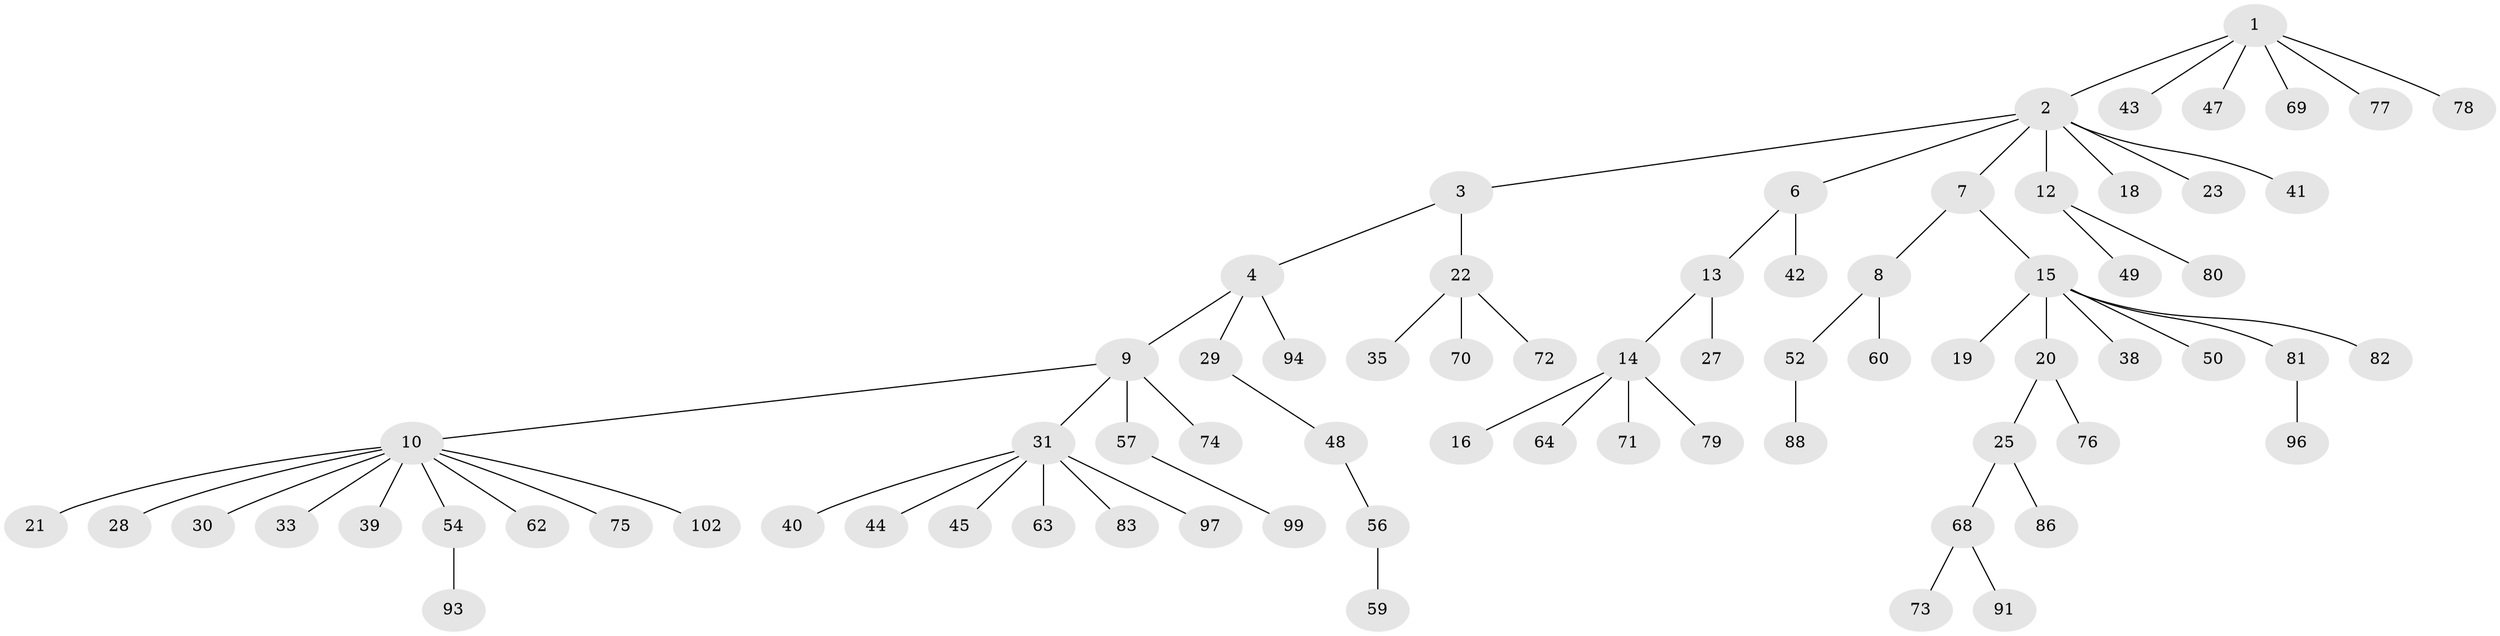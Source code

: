 // original degree distribution, {5: 0.049019607843137254, 7: 0.029411764705882353, 4: 0.06862745098039216, 3: 0.08823529411764706, 1: 0.5392156862745098, 2: 0.22549019607843138}
// Generated by graph-tools (version 1.1) at 2025/11/02/27/25 16:11:26]
// undirected, 74 vertices, 73 edges
graph export_dot {
graph [start="1"]
  node [color=gray90,style=filled];
  1 [super="+36"];
  2 [super="+5"];
  3 [super="+55"];
  4 [super="+84"];
  6;
  7 [super="+32"];
  8 [super="+17"];
  9;
  10 [super="+11"];
  12;
  13 [super="+89"];
  14 [super="+24"];
  15 [super="+26"];
  16;
  18;
  19 [super="+51"];
  20 [super="+67"];
  21;
  22 [super="+46"];
  23;
  25 [super="+37"];
  27;
  28;
  29;
  30;
  31 [super="+34"];
  33 [super="+87"];
  35;
  38;
  39;
  40;
  41;
  42 [super="+65"];
  43 [super="+58"];
  44;
  45;
  47;
  48 [super="+53"];
  49 [super="+66"];
  50;
  52;
  54 [super="+90"];
  56;
  57 [super="+61"];
  59;
  60;
  62 [super="+98"];
  63;
  64 [super="+101"];
  68;
  69;
  70;
  71;
  72 [super="+95"];
  73;
  74 [super="+92"];
  75;
  76;
  77;
  78;
  79;
  80;
  81;
  82;
  83 [super="+85"];
  86;
  88;
  91;
  93;
  94;
  96 [super="+100"];
  97;
  99;
  102;
  1 -- 2;
  1 -- 47;
  1 -- 69;
  1 -- 77;
  1 -- 43;
  1 -- 78;
  2 -- 3;
  2 -- 6;
  2 -- 7;
  2 -- 12;
  2 -- 41;
  2 -- 18;
  2 -- 23;
  3 -- 4;
  3 -- 22;
  4 -- 9;
  4 -- 29;
  4 -- 94;
  6 -- 13;
  6 -- 42;
  7 -- 8;
  7 -- 15;
  8 -- 52;
  8 -- 60;
  9 -- 10;
  9 -- 31;
  9 -- 57;
  9 -- 74;
  10 -- 21;
  10 -- 30;
  10 -- 33;
  10 -- 62;
  10 -- 102;
  10 -- 54;
  10 -- 39;
  10 -- 75;
  10 -- 28;
  12 -- 49;
  12 -- 80;
  13 -- 14;
  13 -- 27;
  14 -- 16;
  14 -- 64;
  14 -- 71;
  14 -- 79;
  15 -- 19;
  15 -- 20;
  15 -- 38;
  15 -- 81;
  15 -- 82;
  15 -- 50;
  20 -- 25;
  20 -- 76;
  22 -- 35;
  22 -- 72;
  22 -- 70;
  25 -- 68;
  25 -- 86;
  29 -- 48;
  31 -- 45;
  31 -- 63;
  31 -- 97;
  31 -- 40;
  31 -- 83;
  31 -- 44;
  48 -- 56;
  52 -- 88;
  54 -- 93;
  56 -- 59;
  57 -- 99;
  68 -- 73;
  68 -- 91;
  81 -- 96;
}
